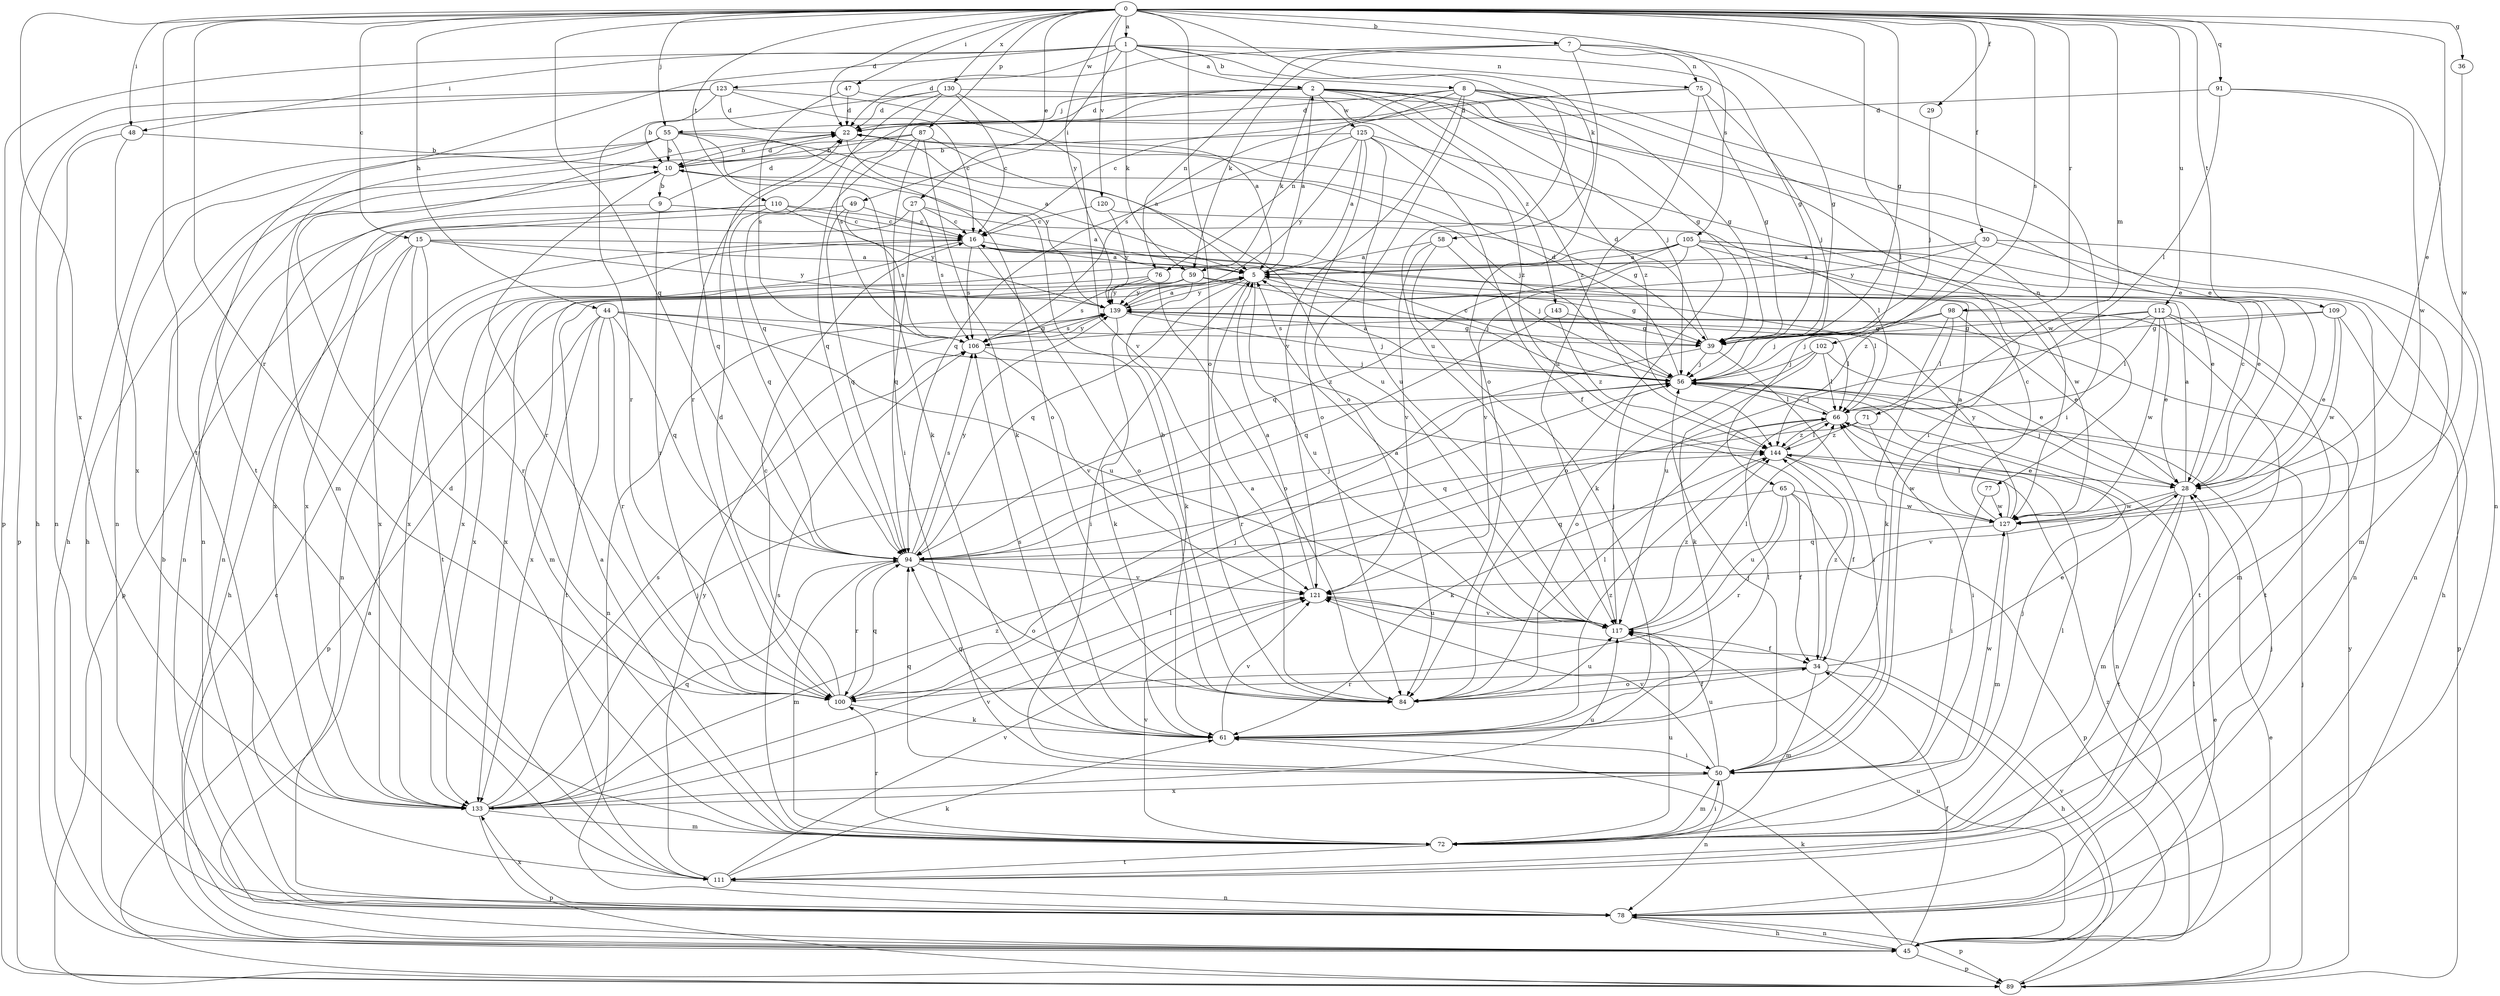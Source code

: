 strict digraph  {
0;
1;
2;
5;
7;
8;
9;
10;
15;
16;
22;
27;
28;
29;
30;
34;
36;
39;
44;
45;
47;
48;
49;
50;
55;
56;
58;
59;
61;
65;
66;
71;
72;
75;
76;
77;
78;
84;
87;
89;
91;
94;
98;
100;
102;
105;
106;
109;
110;
111;
112;
117;
120;
121;
123;
125;
127;
130;
133;
139;
143;
144;
0 -> 1  [label=a];
0 -> 7  [label=b];
0 -> 15  [label=c];
0 -> 22  [label=d];
0 -> 27  [label=e];
0 -> 28  [label=e];
0 -> 29  [label=f];
0 -> 30  [label=f];
0 -> 36  [label=g];
0 -> 39  [label=g];
0 -> 44  [label=h];
0 -> 47  [label=i];
0 -> 48  [label=i];
0 -> 55  [label=j];
0 -> 58  [label=k];
0 -> 65  [label=l];
0 -> 71  [label=m];
0 -> 84  [label=o];
0 -> 87  [label=p];
0 -> 91  [label=q];
0 -> 94  [label=q];
0 -> 98  [label=r];
0 -> 100  [label=r];
0 -> 102  [label=s];
0 -> 105  [label=s];
0 -> 109  [label=t];
0 -> 110  [label=t];
0 -> 111  [label=t];
0 -> 112  [label=u];
0 -> 120  [label=v];
0 -> 130  [label=x];
0 -> 133  [label=x];
0 -> 139  [label=y];
1 -> 2  [label=a];
1 -> 8  [label=b];
1 -> 39  [label=g];
1 -> 48  [label=i];
1 -> 49  [label=i];
1 -> 59  [label=k];
1 -> 75  [label=n];
1 -> 89  [label=p];
1 -> 111  [label=t];
1 -> 117  [label=u];
1 -> 123  [label=w];
2 -> 22  [label=d];
2 -> 39  [label=g];
2 -> 50  [label=i];
2 -> 55  [label=j];
2 -> 56  [label=j];
2 -> 59  [label=k];
2 -> 100  [label=r];
2 -> 125  [label=w];
2 -> 143  [label=z];
2 -> 144  [label=z];
5 -> 2  [label=a];
5 -> 50  [label=i];
5 -> 56  [label=j];
5 -> 94  [label=q];
5 -> 117  [label=u];
5 -> 139  [label=y];
7 -> 22  [label=d];
7 -> 39  [label=g];
7 -> 50  [label=i];
7 -> 59  [label=k];
7 -> 75  [label=n];
7 -> 76  [label=n];
7 -> 84  [label=o];
8 -> 16  [label=c];
8 -> 22  [label=d];
8 -> 28  [label=e];
8 -> 39  [label=g];
8 -> 76  [label=n];
8 -> 77  [label=n];
8 -> 84  [label=o];
8 -> 121  [label=v];
8 -> 144  [label=z];
9 -> 16  [label=c];
9 -> 22  [label=d];
9 -> 78  [label=n];
9 -> 100  [label=r];
10 -> 9  [label=b];
10 -> 22  [label=d];
10 -> 56  [label=j];
10 -> 78  [label=n];
10 -> 100  [label=r];
15 -> 5  [label=a];
15 -> 28  [label=e];
15 -> 45  [label=h];
15 -> 100  [label=r];
15 -> 111  [label=t];
15 -> 133  [label=x];
15 -> 139  [label=y];
16 -> 5  [label=a];
16 -> 78  [label=n];
16 -> 84  [label=o];
16 -> 106  [label=s];
16 -> 133  [label=x];
22 -> 10  [label=b];
22 -> 117  [label=u];
22 -> 139  [label=y];
27 -> 16  [label=c];
27 -> 39  [label=g];
27 -> 89  [label=p];
27 -> 94  [label=q];
27 -> 106  [label=s];
28 -> 5  [label=a];
28 -> 16  [label=c];
28 -> 56  [label=j];
28 -> 72  [label=m];
28 -> 111  [label=t];
28 -> 121  [label=v];
28 -> 127  [label=w];
29 -> 56  [label=j];
30 -> 5  [label=a];
30 -> 72  [label=m];
30 -> 78  [label=n];
30 -> 139  [label=y];
30 -> 144  [label=z];
34 -> 28  [label=e];
34 -> 45  [label=h];
34 -> 72  [label=m];
34 -> 84  [label=o];
34 -> 100  [label=r];
34 -> 144  [label=z];
36 -> 127  [label=w];
39 -> 22  [label=d];
39 -> 50  [label=i];
39 -> 56  [label=j];
39 -> 100  [label=r];
44 -> 39  [label=g];
44 -> 89  [label=p];
44 -> 94  [label=q];
44 -> 100  [label=r];
44 -> 111  [label=t];
44 -> 117  [label=u];
44 -> 133  [label=x];
44 -> 144  [label=z];
45 -> 5  [label=a];
45 -> 10  [label=b];
45 -> 16  [label=c];
45 -> 28  [label=e];
45 -> 34  [label=f];
45 -> 61  [label=k];
45 -> 66  [label=l];
45 -> 78  [label=n];
45 -> 89  [label=p];
45 -> 117  [label=u];
45 -> 144  [label=z];
47 -> 22  [label=d];
47 -> 106  [label=s];
47 -> 144  [label=z];
48 -> 10  [label=b];
48 -> 78  [label=n];
48 -> 133  [label=x];
49 -> 16  [label=c];
49 -> 94  [label=q];
49 -> 106  [label=s];
49 -> 133  [label=x];
50 -> 56  [label=j];
50 -> 72  [label=m];
50 -> 78  [label=n];
50 -> 94  [label=q];
50 -> 117  [label=u];
50 -> 121  [label=v];
50 -> 127  [label=w];
50 -> 133  [label=x];
55 -> 5  [label=a];
55 -> 10  [label=b];
55 -> 45  [label=h];
55 -> 61  [label=k];
55 -> 72  [label=m];
55 -> 78  [label=n];
55 -> 84  [label=o];
55 -> 94  [label=q];
56 -> 5  [label=a];
56 -> 16  [label=c];
56 -> 22  [label=d];
56 -> 66  [label=l];
58 -> 5  [label=a];
58 -> 56  [label=j];
58 -> 61  [label=k];
58 -> 121  [label=v];
59 -> 39  [label=g];
59 -> 61  [label=k];
59 -> 66  [label=l];
59 -> 72  [label=m];
59 -> 133  [label=x];
59 -> 139  [label=y];
61 -> 50  [label=i];
61 -> 66  [label=l];
61 -> 94  [label=q];
61 -> 106  [label=s];
61 -> 121  [label=v];
61 -> 144  [label=z];
65 -> 34  [label=f];
65 -> 89  [label=p];
65 -> 94  [label=q];
65 -> 100  [label=r];
65 -> 117  [label=u];
65 -> 127  [label=w];
66 -> 56  [label=j];
66 -> 78  [label=n];
66 -> 144  [label=z];
71 -> 50  [label=i];
71 -> 94  [label=q];
71 -> 144  [label=z];
72 -> 5  [label=a];
72 -> 22  [label=d];
72 -> 50  [label=i];
72 -> 56  [label=j];
72 -> 66  [label=l];
72 -> 100  [label=r];
72 -> 106  [label=s];
72 -> 111  [label=t];
72 -> 117  [label=u];
72 -> 121  [label=v];
75 -> 22  [label=d];
75 -> 39  [label=g];
75 -> 56  [label=j];
75 -> 106  [label=s];
75 -> 117  [label=u];
76 -> 84  [label=o];
76 -> 106  [label=s];
76 -> 133  [label=x];
76 -> 139  [label=y];
77 -> 50  [label=i];
77 -> 127  [label=w];
78 -> 45  [label=h];
78 -> 56  [label=j];
78 -> 89  [label=p];
78 -> 133  [label=x];
84 -> 5  [label=a];
84 -> 10  [label=b];
84 -> 34  [label=f];
84 -> 66  [label=l];
84 -> 117  [label=u];
87 -> 5  [label=a];
87 -> 10  [label=b];
87 -> 45  [label=h];
87 -> 50  [label=i];
87 -> 61  [label=k];
87 -> 94  [label=q];
89 -> 28  [label=e];
89 -> 56  [label=j];
89 -> 121  [label=v];
89 -> 139  [label=y];
91 -> 22  [label=d];
91 -> 66  [label=l];
91 -> 78  [label=n];
91 -> 127  [label=w];
94 -> 56  [label=j];
94 -> 72  [label=m];
94 -> 84  [label=o];
94 -> 100  [label=r];
94 -> 106  [label=s];
94 -> 121  [label=v];
94 -> 139  [label=y];
98 -> 28  [label=e];
98 -> 39  [label=g];
98 -> 56  [label=j];
98 -> 61  [label=k];
98 -> 66  [label=l];
98 -> 111  [label=t];
100 -> 16  [label=c];
100 -> 22  [label=d];
100 -> 56  [label=j];
100 -> 61  [label=k];
100 -> 94  [label=q];
102 -> 28  [label=e];
102 -> 56  [label=j];
102 -> 61  [label=k];
102 -> 66  [label=l];
102 -> 84  [label=o];
105 -> 5  [label=a];
105 -> 28  [label=e];
105 -> 45  [label=h];
105 -> 78  [label=n];
105 -> 84  [label=o];
105 -> 94  [label=q];
105 -> 121  [label=v];
105 -> 127  [label=w];
105 -> 133  [label=x];
106 -> 56  [label=j];
106 -> 121  [label=v];
106 -> 139  [label=y];
109 -> 28  [label=e];
109 -> 39  [label=g];
109 -> 89  [label=p];
109 -> 106  [label=s];
109 -> 127  [label=w];
110 -> 5  [label=a];
110 -> 16  [label=c];
110 -> 78  [label=n];
110 -> 94  [label=q];
110 -> 133  [label=x];
110 -> 139  [label=y];
111 -> 61  [label=k];
111 -> 78  [label=n];
111 -> 121  [label=v];
111 -> 139  [label=y];
112 -> 28  [label=e];
112 -> 39  [label=g];
112 -> 56  [label=j];
112 -> 66  [label=l];
112 -> 72  [label=m];
112 -> 111  [label=t];
112 -> 117  [label=u];
112 -> 127  [label=w];
117 -> 5  [label=a];
117 -> 34  [label=f];
117 -> 56  [label=j];
117 -> 66  [label=l];
117 -> 121  [label=v];
117 -> 144  [label=z];
120 -> 16  [label=c];
120 -> 66  [label=l];
120 -> 139  [label=y];
121 -> 5  [label=a];
121 -> 117  [label=u];
123 -> 5  [label=a];
123 -> 16  [label=c];
123 -> 22  [label=d];
123 -> 45  [label=h];
123 -> 89  [label=p];
123 -> 100  [label=r];
125 -> 5  [label=a];
125 -> 10  [label=b];
125 -> 34  [label=f];
125 -> 84  [label=o];
125 -> 94  [label=q];
125 -> 117  [label=u];
125 -> 127  [label=w];
125 -> 139  [label=y];
127 -> 5  [label=a];
127 -> 16  [label=c];
127 -> 66  [label=l];
127 -> 72  [label=m];
127 -> 94  [label=q];
127 -> 139  [label=y];
130 -> 10  [label=b];
130 -> 16  [label=c];
130 -> 22  [label=d];
130 -> 28  [label=e];
130 -> 94  [label=q];
130 -> 106  [label=s];
130 -> 121  [label=v];
133 -> 56  [label=j];
133 -> 66  [label=l];
133 -> 72  [label=m];
133 -> 89  [label=p];
133 -> 94  [label=q];
133 -> 106  [label=s];
133 -> 117  [label=u];
133 -> 121  [label=v];
133 -> 144  [label=z];
139 -> 5  [label=a];
139 -> 39  [label=g];
139 -> 56  [label=j];
139 -> 61  [label=k];
139 -> 66  [label=l];
139 -> 78  [label=n];
139 -> 106  [label=s];
143 -> 39  [label=g];
143 -> 94  [label=q];
143 -> 144  [label=z];
144 -> 28  [label=e];
144 -> 34  [label=f];
144 -> 61  [label=k];
144 -> 66  [label=l];
144 -> 127  [label=w];
}
